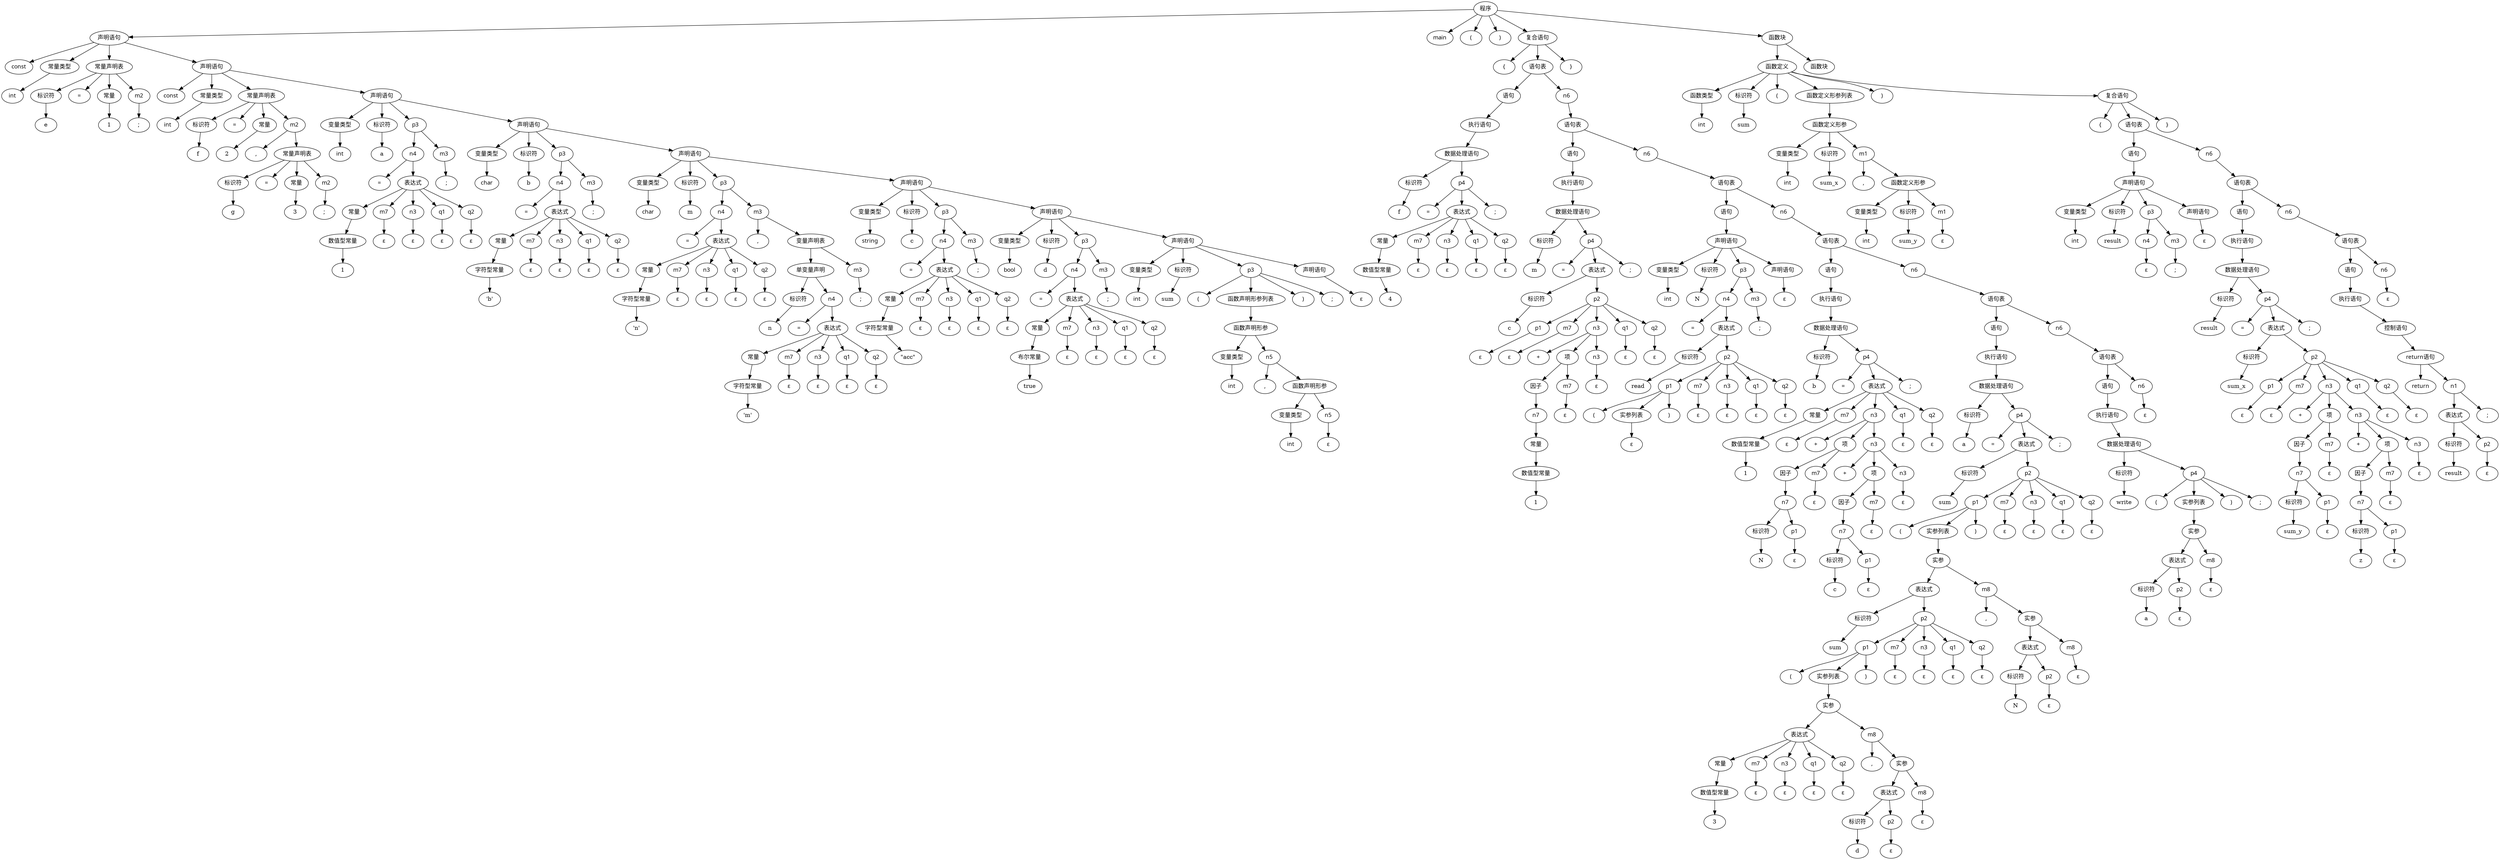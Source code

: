 // Syntax Tree
digraph "./Syntax_Tree/tree" {
	0 [label="程序" fontname=SimHei]
	1 [label="声明语句" fontname=SimHei]
	0 -> 1
	2 [label=const fontname=SimHei]
	1 -> 2
	3 [label="常量类型" fontname=SimHei]
	1 -> 3
	4 [label=int fontname=SimHei]
	3 -> 4
	5 [label="常量声明表" fontname=SimHei]
	1 -> 5
	6 [label="标识符" fontname=SimHei]
	5 -> 6
	7 [label=e]
	6 -> 7
	8 [label="=" fontname=SimHei]
	5 -> 8
	9 [label="常量" fontname=SimHei]
	5 -> 9
	10 [label=1]
	9 -> 10
	11 [label=m2 fontname=SimHei]
	5 -> 11
	12 [label=";" fontname=SimHei]
	11 -> 12
	13 [label="声明语句" fontname=SimHei]
	1 -> 13
	14 [label=const fontname=SimHei]
	13 -> 14
	15 [label="常量类型" fontname=SimHei]
	13 -> 15
	16 [label=int fontname=SimHei]
	15 -> 16
	17 [label="常量声明表" fontname=SimHei]
	13 -> 17
	18 [label="标识符" fontname=SimHei]
	17 -> 18
	19 [label=f]
	18 -> 19
	20 [label="=" fontname=SimHei]
	17 -> 20
	21 [label="常量" fontname=SimHei]
	17 -> 21
	22 [label=2]
	21 -> 22
	23 [label=m2 fontname=SimHei]
	17 -> 23
	24 [label="," fontname=SimHei]
	23 -> 24
	25 [label="常量声明表" fontname=SimHei]
	23 -> 25
	26 [label="标识符" fontname=SimHei]
	25 -> 26
	27 [label=g]
	26 -> 27
	28 [label="=" fontname=SimHei]
	25 -> 28
	29 [label="常量" fontname=SimHei]
	25 -> 29
	30 [label=3]
	29 -> 30
	31 [label=m2 fontname=SimHei]
	25 -> 31
	32 [label=";" fontname=SimHei]
	31 -> 32
	33 [label="声明语句" fontname=SimHei]
	13 -> 33
	34 [label="变量类型" fontname=SimHei]
	33 -> 34
	35 [label=int fontname=SimHei]
	34 -> 35
	36 [label="标识符" fontname=SimHei]
	33 -> 36
	37 [label=a]
	36 -> 37
	38 [label=p3 fontname=SimHei]
	33 -> 38
	39 [label=n4 fontname=SimHei]
	38 -> 39
	40 [label="=" fontname=SimHei]
	39 -> 40
	41 [label="表达式" fontname=SimHei]
	39 -> 41
	42 [label="常量" fontname=SimHei]
	41 -> 42
	43 [label="数值型常量" fontname=SimHei]
	42 -> 43
	44 [label=1]
	43 -> 44
	45 [label=m7 fontname=SimHei]
	41 -> 45
	46 [label="ε" fontname=SimHei]
	45 -> 46
	47 [label=n3 fontname=SimHei]
	41 -> 47
	48 [label="ε" fontname=SimHei]
	47 -> 48
	49 [label=q1 fontname=SimHei]
	41 -> 49
	50 [label="ε" fontname=SimHei]
	49 -> 50
	51 [label=q2 fontname=SimHei]
	41 -> 51
	52 [label="ε" fontname=SimHei]
	51 -> 52
	53 [label=m3 fontname=SimHei]
	38 -> 53
	54 [label=";" fontname=SimHei]
	53 -> 54
	55 [label="声明语句" fontname=SimHei]
	33 -> 55
	56 [label="变量类型" fontname=SimHei]
	55 -> 56
	57 [label=char fontname=SimHei]
	56 -> 57
	58 [label="标识符" fontname=SimHei]
	55 -> 58
	59 [label=b]
	58 -> 59
	60 [label=p3 fontname=SimHei]
	55 -> 60
	61 [label=n4 fontname=SimHei]
	60 -> 61
	62 [label="=" fontname=SimHei]
	61 -> 62
	63 [label="表达式" fontname=SimHei]
	61 -> 63
	64 [label="常量" fontname=SimHei]
	63 -> 64
	65 [label="字符型常量" fontname=SimHei]
	64 -> 65
	66 [label="'b'"]
	65 -> 66
	67 [label=m7 fontname=SimHei]
	63 -> 67
	68 [label="ε" fontname=SimHei]
	67 -> 68
	69 [label=n3 fontname=SimHei]
	63 -> 69
	70 [label="ε" fontname=SimHei]
	69 -> 70
	71 [label=q1 fontname=SimHei]
	63 -> 71
	72 [label="ε" fontname=SimHei]
	71 -> 72
	73 [label=q2 fontname=SimHei]
	63 -> 73
	74 [label="ε" fontname=SimHei]
	73 -> 74
	75 [label=m3 fontname=SimHei]
	60 -> 75
	76 [label=";" fontname=SimHei]
	75 -> 76
	77 [label="声明语句" fontname=SimHei]
	55 -> 77
	78 [label="变量类型" fontname=SimHei]
	77 -> 78
	79 [label=char fontname=SimHei]
	78 -> 79
	80 [label="标识符" fontname=SimHei]
	77 -> 80
	81 [label=m]
	80 -> 81
	82 [label=p3 fontname=SimHei]
	77 -> 82
	83 [label=n4 fontname=SimHei]
	82 -> 83
	84 [label="=" fontname=SimHei]
	83 -> 84
	85 [label="表达式" fontname=SimHei]
	83 -> 85
	86 [label="常量" fontname=SimHei]
	85 -> 86
	87 [label="字符型常量" fontname=SimHei]
	86 -> 87
	88 [label="'n'"]
	87 -> 88
	89 [label=m7 fontname=SimHei]
	85 -> 89
	90 [label="ε" fontname=SimHei]
	89 -> 90
	91 [label=n3 fontname=SimHei]
	85 -> 91
	92 [label="ε" fontname=SimHei]
	91 -> 92
	93 [label=q1 fontname=SimHei]
	85 -> 93
	94 [label="ε" fontname=SimHei]
	93 -> 94
	95 [label=q2 fontname=SimHei]
	85 -> 95
	96 [label="ε" fontname=SimHei]
	95 -> 96
	97 [label=m3 fontname=SimHei]
	82 -> 97
	98 [label="," fontname=SimHei]
	97 -> 98
	99 [label="变量声明表" fontname=SimHei]
	97 -> 99
	100 [label="单变量声明" fontname=SimHei]
	99 -> 100
	101 [label="标识符" fontname=SimHei]
	100 -> 101
	102 [label=n]
	101 -> 102
	103 [label=n4 fontname=SimHei]
	100 -> 103
	104 [label="=" fontname=SimHei]
	103 -> 104
	105 [label="表达式" fontname=SimHei]
	103 -> 105
	106 [label="常量" fontname=SimHei]
	105 -> 106
	107 [label="字符型常量" fontname=SimHei]
	106 -> 107
	108 [label="'m'"]
	107 -> 108
	109 [label=m7 fontname=SimHei]
	105 -> 109
	110 [label="ε" fontname=SimHei]
	109 -> 110
	111 [label=n3 fontname=SimHei]
	105 -> 111
	112 [label="ε" fontname=SimHei]
	111 -> 112
	113 [label=q1 fontname=SimHei]
	105 -> 113
	114 [label="ε" fontname=SimHei]
	113 -> 114
	115 [label=q2 fontname=SimHei]
	105 -> 115
	116 [label="ε" fontname=SimHei]
	115 -> 116
	117 [label=m3 fontname=SimHei]
	99 -> 117
	118 [label=";" fontname=SimHei]
	117 -> 118
	119 [label="声明语句" fontname=SimHei]
	77 -> 119
	120 [label="变量类型" fontname=SimHei]
	119 -> 120
	121 [label=string fontname=SimHei]
	120 -> 121
	122 [label="标识符" fontname=SimHei]
	119 -> 122
	123 [label=c]
	122 -> 123
	124 [label=p3 fontname=SimHei]
	119 -> 124
	125 [label=n4 fontname=SimHei]
	124 -> 125
	126 [label="=" fontname=SimHei]
	125 -> 126
	127 [label="表达式" fontname=SimHei]
	125 -> 127
	128 [label="常量" fontname=SimHei]
	127 -> 128
	129 [label="字符型常量" fontname=SimHei]
	128 -> 129
	130 [label="\"acc\""]
	129 -> 130
	131 [label=m7 fontname=SimHei]
	127 -> 131
	132 [label="ε" fontname=SimHei]
	131 -> 132
	133 [label=n3 fontname=SimHei]
	127 -> 133
	134 [label="ε" fontname=SimHei]
	133 -> 134
	135 [label=q1 fontname=SimHei]
	127 -> 135
	136 [label="ε" fontname=SimHei]
	135 -> 136
	137 [label=q2 fontname=SimHei]
	127 -> 137
	138 [label="ε" fontname=SimHei]
	137 -> 138
	139 [label=m3 fontname=SimHei]
	124 -> 139
	140 [label=";" fontname=SimHei]
	139 -> 140
	141 [label="声明语句" fontname=SimHei]
	119 -> 141
	142 [label="变量类型" fontname=SimHei]
	141 -> 142
	143 [label=bool fontname=SimHei]
	142 -> 143
	144 [label="标识符" fontname=SimHei]
	141 -> 144
	145 [label=d]
	144 -> 145
	146 [label=p3 fontname=SimHei]
	141 -> 146
	147 [label=n4 fontname=SimHei]
	146 -> 147
	148 [label="=" fontname=SimHei]
	147 -> 148
	149 [label="表达式" fontname=SimHei]
	147 -> 149
	150 [label="常量" fontname=SimHei]
	149 -> 150
	151 [label="布尔常量" fontname=SimHei]
	150 -> 151
	152 [label=true]
	151 -> 152
	153 [label=m7 fontname=SimHei]
	149 -> 153
	154 [label="ε" fontname=SimHei]
	153 -> 154
	155 [label=n3 fontname=SimHei]
	149 -> 155
	156 [label="ε" fontname=SimHei]
	155 -> 156
	157 [label=q1 fontname=SimHei]
	149 -> 157
	158 [label="ε" fontname=SimHei]
	157 -> 158
	159 [label=q2 fontname=SimHei]
	149 -> 159
	160 [label="ε" fontname=SimHei]
	159 -> 160
	161 [label=m3 fontname=SimHei]
	146 -> 161
	162 [label=";" fontname=SimHei]
	161 -> 162
	163 [label="声明语句" fontname=SimHei]
	141 -> 163
	164 [label="变量类型" fontname=SimHei]
	163 -> 164
	165 [label=int fontname=SimHei]
	164 -> 165
	166 [label="标识符" fontname=SimHei]
	163 -> 166
	167 [label=sum]
	166 -> 167
	168 [label=p3 fontname=SimHei]
	163 -> 168
	169 [label="(" fontname=SimHei]
	168 -> 169
	170 [label="函数声明形参列表" fontname=SimHei]
	168 -> 170
	171 [label="函数声明形参" fontname=SimHei]
	170 -> 171
	172 [label="变量类型" fontname=SimHei]
	171 -> 172
	173 [label=int fontname=SimHei]
	172 -> 173
	174 [label=n5 fontname=SimHei]
	171 -> 174
	175 [label="," fontname=SimHei]
	174 -> 175
	176 [label="函数声明形参" fontname=SimHei]
	174 -> 176
	177 [label="变量类型" fontname=SimHei]
	176 -> 177
	178 [label=int fontname=SimHei]
	177 -> 178
	179 [label=n5 fontname=SimHei]
	176 -> 179
	180 [label="ε" fontname=SimHei]
	179 -> 180
	181 [label=")" fontname=SimHei]
	168 -> 181
	182 [label=";" fontname=SimHei]
	168 -> 182
	183 [label="声明语句" fontname=SimHei]
	163 -> 183
	184 [label="ε" fontname=SimHei]
	183 -> 184
	185 [label=main fontname=SimHei]
	0 -> 185
	186 [label="(" fontname=SimHei]
	0 -> 186
	187 [label=")" fontname=SimHei]
	0 -> 187
	188 [label="复合语句" fontname=SimHei]
	0 -> 188
	189 [label="{" fontname=SimHei]
	188 -> 189
	190 [label="语句表" fontname=SimHei]
	188 -> 190
	191 [label="语句" fontname=SimHei]
	190 -> 191
	192 [label="执行语句" fontname=SimHei]
	191 -> 192
	193 [label="数据处理语句" fontname=SimHei]
	192 -> 193
	194 [label="标识符" fontname=SimHei]
	193 -> 194
	195 [label=f]
	194 -> 195
	196 [label=p4 fontname=SimHei]
	193 -> 196
	197 [label="=" fontname=SimHei]
	196 -> 197
	198 [label="表达式" fontname=SimHei]
	196 -> 198
	199 [label="常量" fontname=SimHei]
	198 -> 199
	200 [label="数值型常量" fontname=SimHei]
	199 -> 200
	201 [label=4]
	200 -> 201
	202 [label=m7 fontname=SimHei]
	198 -> 202
	203 [label="ε" fontname=SimHei]
	202 -> 203
	204 [label=n3 fontname=SimHei]
	198 -> 204
	205 [label="ε" fontname=SimHei]
	204 -> 205
	206 [label=q1 fontname=SimHei]
	198 -> 206
	207 [label="ε" fontname=SimHei]
	206 -> 207
	208 [label=q2 fontname=SimHei]
	198 -> 208
	209 [label="ε" fontname=SimHei]
	208 -> 209
	210 [label=";" fontname=SimHei]
	196 -> 210
	211 [label=n6 fontname=SimHei]
	190 -> 211
	212 [label="语句表" fontname=SimHei]
	211 -> 212
	213 [label="语句" fontname=SimHei]
	212 -> 213
	214 [label="执行语句" fontname=SimHei]
	213 -> 214
	215 [label="数据处理语句" fontname=SimHei]
	214 -> 215
	216 [label="标识符" fontname=SimHei]
	215 -> 216
	217 [label=m]
	216 -> 217
	218 [label=p4 fontname=SimHei]
	215 -> 218
	219 [label="=" fontname=SimHei]
	218 -> 219
	220 [label="表达式" fontname=SimHei]
	218 -> 220
	221 [label="标识符" fontname=SimHei]
	220 -> 221
	222 [label=c]
	221 -> 222
	223 [label=p2 fontname=SimHei]
	220 -> 223
	224 [label=p1 fontname=SimHei]
	223 -> 224
	225 [label="ε" fontname=SimHei]
	224 -> 225
	226 [label=m7 fontname=SimHei]
	223 -> 226
	227 [label="ε" fontname=SimHei]
	226 -> 227
	228 [label=n3 fontname=SimHei]
	223 -> 228
	229 [label="+" fontname=SimHei]
	228 -> 229
	230 [label="项" fontname=SimHei]
	228 -> 230
	231 [label="因子" fontname=SimHei]
	230 -> 231
	232 [label=n7 fontname=SimHei]
	231 -> 232
	233 [label="常量" fontname=SimHei]
	232 -> 233
	234 [label="数值型常量" fontname=SimHei]
	233 -> 234
	235 [label=1]
	234 -> 235
	236 [label=m7 fontname=SimHei]
	230 -> 236
	237 [label="ε" fontname=SimHei]
	236 -> 237
	238 [label=n3 fontname=SimHei]
	228 -> 238
	239 [label="ε" fontname=SimHei]
	238 -> 239
	240 [label=q1 fontname=SimHei]
	223 -> 240
	241 [label="ε" fontname=SimHei]
	240 -> 241
	242 [label=q2 fontname=SimHei]
	223 -> 242
	243 [label="ε" fontname=SimHei]
	242 -> 243
	244 [label=";" fontname=SimHei]
	218 -> 244
	245 [label=n6 fontname=SimHei]
	212 -> 245
	246 [label="语句表" fontname=SimHei]
	245 -> 246
	247 [label="语句" fontname=SimHei]
	246 -> 247
	248 [label="声明语句" fontname=SimHei]
	247 -> 248
	249 [label="变量类型" fontname=SimHei]
	248 -> 249
	250 [label=int fontname=SimHei]
	249 -> 250
	251 [label="标识符" fontname=SimHei]
	248 -> 251
	252 [label=N]
	251 -> 252
	253 [label=p3 fontname=SimHei]
	248 -> 253
	254 [label=n4 fontname=SimHei]
	253 -> 254
	255 [label="=" fontname=SimHei]
	254 -> 255
	256 [label="表达式" fontname=SimHei]
	254 -> 256
	257 [label="标识符" fontname=SimHei]
	256 -> 257
	258 [label=read]
	257 -> 258
	259 [label=p2 fontname=SimHei]
	256 -> 259
	260 [label=p1 fontname=SimHei]
	259 -> 260
	261 [label="(" fontname=SimHei]
	260 -> 261
	262 [label="实参列表" fontname=SimHei]
	260 -> 262
	263 [label="ε" fontname=SimHei]
	262 -> 263
	264 [label=")" fontname=SimHei]
	260 -> 264
	265 [label=m7 fontname=SimHei]
	259 -> 265
	266 [label="ε" fontname=SimHei]
	265 -> 266
	267 [label=n3 fontname=SimHei]
	259 -> 267
	268 [label="ε" fontname=SimHei]
	267 -> 268
	269 [label=q1 fontname=SimHei]
	259 -> 269
	270 [label="ε" fontname=SimHei]
	269 -> 270
	271 [label=q2 fontname=SimHei]
	259 -> 271
	272 [label="ε" fontname=SimHei]
	271 -> 272
	273 [label=m3 fontname=SimHei]
	253 -> 273
	274 [label=";" fontname=SimHei]
	273 -> 274
	275 [label="声明语句" fontname=SimHei]
	248 -> 275
	276 [label="ε" fontname=SimHei]
	275 -> 276
	277 [label=n6 fontname=SimHei]
	246 -> 277
	278 [label="语句表" fontname=SimHei]
	277 -> 278
	279 [label="语句" fontname=SimHei]
	278 -> 279
	280 [label="执行语句" fontname=SimHei]
	279 -> 280
	281 [label="数据处理语句" fontname=SimHei]
	280 -> 281
	282 [label="标识符" fontname=SimHei]
	281 -> 282
	283 [label=b]
	282 -> 283
	284 [label=p4 fontname=SimHei]
	281 -> 284
	285 [label="=" fontname=SimHei]
	284 -> 285
	286 [label="表达式" fontname=SimHei]
	284 -> 286
	287 [label="常量" fontname=SimHei]
	286 -> 287
	288 [label="数值型常量" fontname=SimHei]
	287 -> 288
	289 [label=1]
	288 -> 289
	290 [label=m7 fontname=SimHei]
	286 -> 290
	291 [label="ε" fontname=SimHei]
	290 -> 291
	292 [label=n3 fontname=SimHei]
	286 -> 292
	293 [label="+" fontname=SimHei]
	292 -> 293
	294 [label="项" fontname=SimHei]
	292 -> 294
	295 [label="因子" fontname=SimHei]
	294 -> 295
	296 [label=n7 fontname=SimHei]
	295 -> 296
	297 [label="标识符" fontname=SimHei]
	296 -> 297
	298 [label=N]
	297 -> 298
	299 [label=p1 fontname=SimHei]
	296 -> 299
	300 [label="ε" fontname=SimHei]
	299 -> 300
	301 [label=m7 fontname=SimHei]
	294 -> 301
	302 [label="ε" fontname=SimHei]
	301 -> 302
	303 [label=n3 fontname=SimHei]
	292 -> 303
	304 [label="+" fontname=SimHei]
	303 -> 304
	305 [label="项" fontname=SimHei]
	303 -> 305
	306 [label="因子" fontname=SimHei]
	305 -> 306
	307 [label=n7 fontname=SimHei]
	306 -> 307
	308 [label="标识符" fontname=SimHei]
	307 -> 308
	309 [label=c]
	308 -> 309
	310 [label=p1 fontname=SimHei]
	307 -> 310
	311 [label="ε" fontname=SimHei]
	310 -> 311
	312 [label=m7 fontname=SimHei]
	305 -> 312
	313 [label="ε" fontname=SimHei]
	312 -> 313
	314 [label=n3 fontname=SimHei]
	303 -> 314
	315 [label="ε" fontname=SimHei]
	314 -> 315
	316 [label=q1 fontname=SimHei]
	286 -> 316
	317 [label="ε" fontname=SimHei]
	316 -> 317
	318 [label=q2 fontname=SimHei]
	286 -> 318
	319 [label="ε" fontname=SimHei]
	318 -> 319
	320 [label=";" fontname=SimHei]
	284 -> 320
	321 [label=n6 fontname=SimHei]
	278 -> 321
	322 [label="语句表" fontname=SimHei]
	321 -> 322
	323 [label="语句" fontname=SimHei]
	322 -> 323
	324 [label="执行语句" fontname=SimHei]
	323 -> 324
	325 [label="数据处理语句" fontname=SimHei]
	324 -> 325
	326 [label="标识符" fontname=SimHei]
	325 -> 326
	327 [label=a]
	326 -> 327
	328 [label=p4 fontname=SimHei]
	325 -> 328
	329 [label="=" fontname=SimHei]
	328 -> 329
	330 [label="表达式" fontname=SimHei]
	328 -> 330
	331 [label="标识符" fontname=SimHei]
	330 -> 331
	332 [label=sum]
	331 -> 332
	333 [label=p2 fontname=SimHei]
	330 -> 333
	334 [label=p1 fontname=SimHei]
	333 -> 334
	335 [label="(" fontname=SimHei]
	334 -> 335
	336 [label="实参列表" fontname=SimHei]
	334 -> 336
	337 [label="实参" fontname=SimHei]
	336 -> 337
	338 [label="表达式" fontname=SimHei]
	337 -> 338
	339 [label="标识符" fontname=SimHei]
	338 -> 339
	340 [label=sum]
	339 -> 340
	341 [label=p2 fontname=SimHei]
	338 -> 341
	342 [label=p1 fontname=SimHei]
	341 -> 342
	343 [label="(" fontname=SimHei]
	342 -> 343
	344 [label="实参列表" fontname=SimHei]
	342 -> 344
	345 [label="实参" fontname=SimHei]
	344 -> 345
	346 [label="表达式" fontname=SimHei]
	345 -> 346
	347 [label="常量" fontname=SimHei]
	346 -> 347
	348 [label="数值型常量" fontname=SimHei]
	347 -> 348
	349 [label=3]
	348 -> 349
	350 [label=m7 fontname=SimHei]
	346 -> 350
	351 [label="ε" fontname=SimHei]
	350 -> 351
	352 [label=n3 fontname=SimHei]
	346 -> 352
	353 [label="ε" fontname=SimHei]
	352 -> 353
	354 [label=q1 fontname=SimHei]
	346 -> 354
	355 [label="ε" fontname=SimHei]
	354 -> 355
	356 [label=q2 fontname=SimHei]
	346 -> 356
	357 [label="ε" fontname=SimHei]
	356 -> 357
	358 [label=m8 fontname=SimHei]
	345 -> 358
	359 [label="," fontname=SimHei]
	358 -> 359
	360 [label="实参" fontname=SimHei]
	358 -> 360
	361 [label="表达式" fontname=SimHei]
	360 -> 361
	362 [label="标识符" fontname=SimHei]
	361 -> 362
	363 [label=d]
	362 -> 363
	364 [label=p2 fontname=SimHei]
	361 -> 364
	365 [label="ε" fontname=SimHei]
	364 -> 365
	366 [label=m8 fontname=SimHei]
	360 -> 366
	367 [label="ε" fontname=SimHei]
	366 -> 367
	368 [label=")" fontname=SimHei]
	342 -> 368
	369 [label=m7 fontname=SimHei]
	341 -> 369
	370 [label="ε" fontname=SimHei]
	369 -> 370
	371 [label=n3 fontname=SimHei]
	341 -> 371
	372 [label="ε" fontname=SimHei]
	371 -> 372
	373 [label=q1 fontname=SimHei]
	341 -> 373
	374 [label="ε" fontname=SimHei]
	373 -> 374
	375 [label=q2 fontname=SimHei]
	341 -> 375
	376 [label="ε" fontname=SimHei]
	375 -> 376
	377 [label=m8 fontname=SimHei]
	337 -> 377
	378 [label="," fontname=SimHei]
	377 -> 378
	379 [label="实参" fontname=SimHei]
	377 -> 379
	380 [label="表达式" fontname=SimHei]
	379 -> 380
	381 [label="标识符" fontname=SimHei]
	380 -> 381
	382 [label=N]
	381 -> 382
	383 [label=p2 fontname=SimHei]
	380 -> 383
	384 [label="ε" fontname=SimHei]
	383 -> 384
	385 [label=m8 fontname=SimHei]
	379 -> 385
	386 [label="ε" fontname=SimHei]
	385 -> 386
	387 [label=")" fontname=SimHei]
	334 -> 387
	388 [label=m7 fontname=SimHei]
	333 -> 388
	389 [label="ε" fontname=SimHei]
	388 -> 389
	390 [label=n3 fontname=SimHei]
	333 -> 390
	391 [label="ε" fontname=SimHei]
	390 -> 391
	392 [label=q1 fontname=SimHei]
	333 -> 392
	393 [label="ε" fontname=SimHei]
	392 -> 393
	394 [label=q2 fontname=SimHei]
	333 -> 394
	395 [label="ε" fontname=SimHei]
	394 -> 395
	396 [label=";" fontname=SimHei]
	328 -> 396
	397 [label=n6 fontname=SimHei]
	322 -> 397
	398 [label="语句表" fontname=SimHei]
	397 -> 398
	399 [label="语句" fontname=SimHei]
	398 -> 399
	400 [label="执行语句" fontname=SimHei]
	399 -> 400
	401 [label="数据处理语句" fontname=SimHei]
	400 -> 401
	402 [label="标识符" fontname=SimHei]
	401 -> 402
	403 [label=write]
	402 -> 403
	404 [label=p4 fontname=SimHei]
	401 -> 404
	405 [label="(" fontname=SimHei]
	404 -> 405
	406 [label="实参列表" fontname=SimHei]
	404 -> 406
	407 [label="实参" fontname=SimHei]
	406 -> 407
	408 [label="表达式" fontname=SimHei]
	407 -> 408
	409 [label="标识符" fontname=SimHei]
	408 -> 409
	410 [label=a]
	409 -> 410
	411 [label=p2 fontname=SimHei]
	408 -> 411
	412 [label="ε" fontname=SimHei]
	411 -> 412
	413 [label=m8 fontname=SimHei]
	407 -> 413
	414 [label="ε" fontname=SimHei]
	413 -> 414
	415 [label=")" fontname=SimHei]
	404 -> 415
	416 [label=";" fontname=SimHei]
	404 -> 416
	417 [label=n6 fontname=SimHei]
	398 -> 417
	418 [label="ε" fontname=SimHei]
	417 -> 418
	419 [label="}" fontname=SimHei]
	188 -> 419
	420 [label="函数块" fontname=SimHei]
	0 -> 420
	421 [label="函数定义" fontname=SimHei]
	420 -> 421
	422 [label="函数类型" fontname=SimHei]
	421 -> 422
	423 [label=int fontname=SimHei]
	422 -> 423
	424 [label="标识符" fontname=SimHei]
	421 -> 424
	425 [label=sum]
	424 -> 425
	426 [label="(" fontname=SimHei]
	421 -> 426
	427 [label="函数定义形参列表" fontname=SimHei]
	421 -> 427
	428 [label="函数定义形参" fontname=SimHei]
	427 -> 428
	429 [label="变量类型" fontname=SimHei]
	428 -> 429
	430 [label=int fontname=SimHei]
	429 -> 430
	431 [label="标识符" fontname=SimHei]
	428 -> 431
	432 [label=sum_x]
	431 -> 432
	433 [label=m1 fontname=SimHei]
	428 -> 433
	434 [label="," fontname=SimHei]
	433 -> 434
	435 [label="函数定义形参" fontname=SimHei]
	433 -> 435
	436 [label="变量类型" fontname=SimHei]
	435 -> 436
	437 [label=int fontname=SimHei]
	436 -> 437
	438 [label="标识符" fontname=SimHei]
	435 -> 438
	439 [label=sum_y]
	438 -> 439
	440 [label=m1 fontname=SimHei]
	435 -> 440
	441 [label="ε" fontname=SimHei]
	440 -> 441
	442 [label=")" fontname=SimHei]
	421 -> 442
	443 [label="复合语句" fontname=SimHei]
	421 -> 443
	444 [label="{" fontname=SimHei]
	443 -> 444
	445 [label="语句表" fontname=SimHei]
	443 -> 445
	446 [label="语句" fontname=SimHei]
	445 -> 446
	447 [label="声明语句" fontname=SimHei]
	446 -> 447
	448 [label="变量类型" fontname=SimHei]
	447 -> 448
	449 [label=int fontname=SimHei]
	448 -> 449
	450 [label="标识符" fontname=SimHei]
	447 -> 450
	451 [label=result]
	450 -> 451
	452 [label=p3 fontname=SimHei]
	447 -> 452
	453 [label=n4 fontname=SimHei]
	452 -> 453
	454 [label="ε" fontname=SimHei]
	453 -> 454
	455 [label=m3 fontname=SimHei]
	452 -> 455
	456 [label=";" fontname=SimHei]
	455 -> 456
	457 [label="声明语句" fontname=SimHei]
	447 -> 457
	458 [label="ε" fontname=SimHei]
	457 -> 458
	459 [label=n6 fontname=SimHei]
	445 -> 459
	460 [label="语句表" fontname=SimHei]
	459 -> 460
	461 [label="语句" fontname=SimHei]
	460 -> 461
	462 [label="执行语句" fontname=SimHei]
	461 -> 462
	463 [label="数据处理语句" fontname=SimHei]
	462 -> 463
	464 [label="标识符" fontname=SimHei]
	463 -> 464
	465 [label=result]
	464 -> 465
	466 [label=p4 fontname=SimHei]
	463 -> 466
	467 [label="=" fontname=SimHei]
	466 -> 467
	468 [label="表达式" fontname=SimHei]
	466 -> 468
	469 [label="标识符" fontname=SimHei]
	468 -> 469
	470 [label=sum_x]
	469 -> 470
	471 [label=p2 fontname=SimHei]
	468 -> 471
	472 [label=p1 fontname=SimHei]
	471 -> 472
	473 [label="ε" fontname=SimHei]
	472 -> 473
	474 [label=m7 fontname=SimHei]
	471 -> 474
	475 [label="ε" fontname=SimHei]
	474 -> 475
	476 [label=n3 fontname=SimHei]
	471 -> 476
	477 [label="+" fontname=SimHei]
	476 -> 477
	478 [label="项" fontname=SimHei]
	476 -> 478
	479 [label="因子" fontname=SimHei]
	478 -> 479
	480 [label=n7 fontname=SimHei]
	479 -> 480
	481 [label="标识符" fontname=SimHei]
	480 -> 481
	482 [label=sum_y]
	481 -> 482
	483 [label=p1 fontname=SimHei]
	480 -> 483
	484 [label="ε" fontname=SimHei]
	483 -> 484
	485 [label=m7 fontname=SimHei]
	478 -> 485
	486 [label="ε" fontname=SimHei]
	485 -> 486
	487 [label=n3 fontname=SimHei]
	476 -> 487
	488 [label="+" fontname=SimHei]
	487 -> 488
	489 [label="项" fontname=SimHei]
	487 -> 489
	490 [label="因子" fontname=SimHei]
	489 -> 490
	491 [label=n7 fontname=SimHei]
	490 -> 491
	492 [label="标识符" fontname=SimHei]
	491 -> 492
	493 [label=z]
	492 -> 493
	494 [label=p1 fontname=SimHei]
	491 -> 494
	495 [label="ε" fontname=SimHei]
	494 -> 495
	496 [label=m7 fontname=SimHei]
	489 -> 496
	497 [label="ε" fontname=SimHei]
	496 -> 497
	498 [label=n3 fontname=SimHei]
	487 -> 498
	499 [label="ε" fontname=SimHei]
	498 -> 499
	500 [label=q1 fontname=SimHei]
	471 -> 500
	501 [label="ε" fontname=SimHei]
	500 -> 501
	502 [label=q2 fontname=SimHei]
	471 -> 502
	503 [label="ε" fontname=SimHei]
	502 -> 503
	504 [label=";" fontname=SimHei]
	466 -> 504
	505 [label=n6 fontname=SimHei]
	460 -> 505
	506 [label="语句表" fontname=SimHei]
	505 -> 506
	507 [label="语句" fontname=SimHei]
	506 -> 507
	508 [label="执行语句" fontname=SimHei]
	507 -> 508
	509 [label="控制语句" fontname=SimHei]
	508 -> 509
	510 [label="return语句" fontname=SimHei]
	509 -> 510
	511 [label=return fontname=SimHei]
	510 -> 511
	512 [label=n1 fontname=SimHei]
	510 -> 512
	513 [label="表达式" fontname=SimHei]
	512 -> 513
	514 [label="标识符" fontname=SimHei]
	513 -> 514
	515 [label=result]
	514 -> 515
	516 [label=p2 fontname=SimHei]
	513 -> 516
	517 [label="ε" fontname=SimHei]
	516 -> 517
	518 [label=";" fontname=SimHei]
	512 -> 518
	519 [label=n6 fontname=SimHei]
	506 -> 519
	520 [label="ε" fontname=SimHei]
	519 -> 520
	521 [label="}" fontname=SimHei]
	443 -> 521
	522 [label="函数块" fontname=SimHei]
	420 -> 522
}
